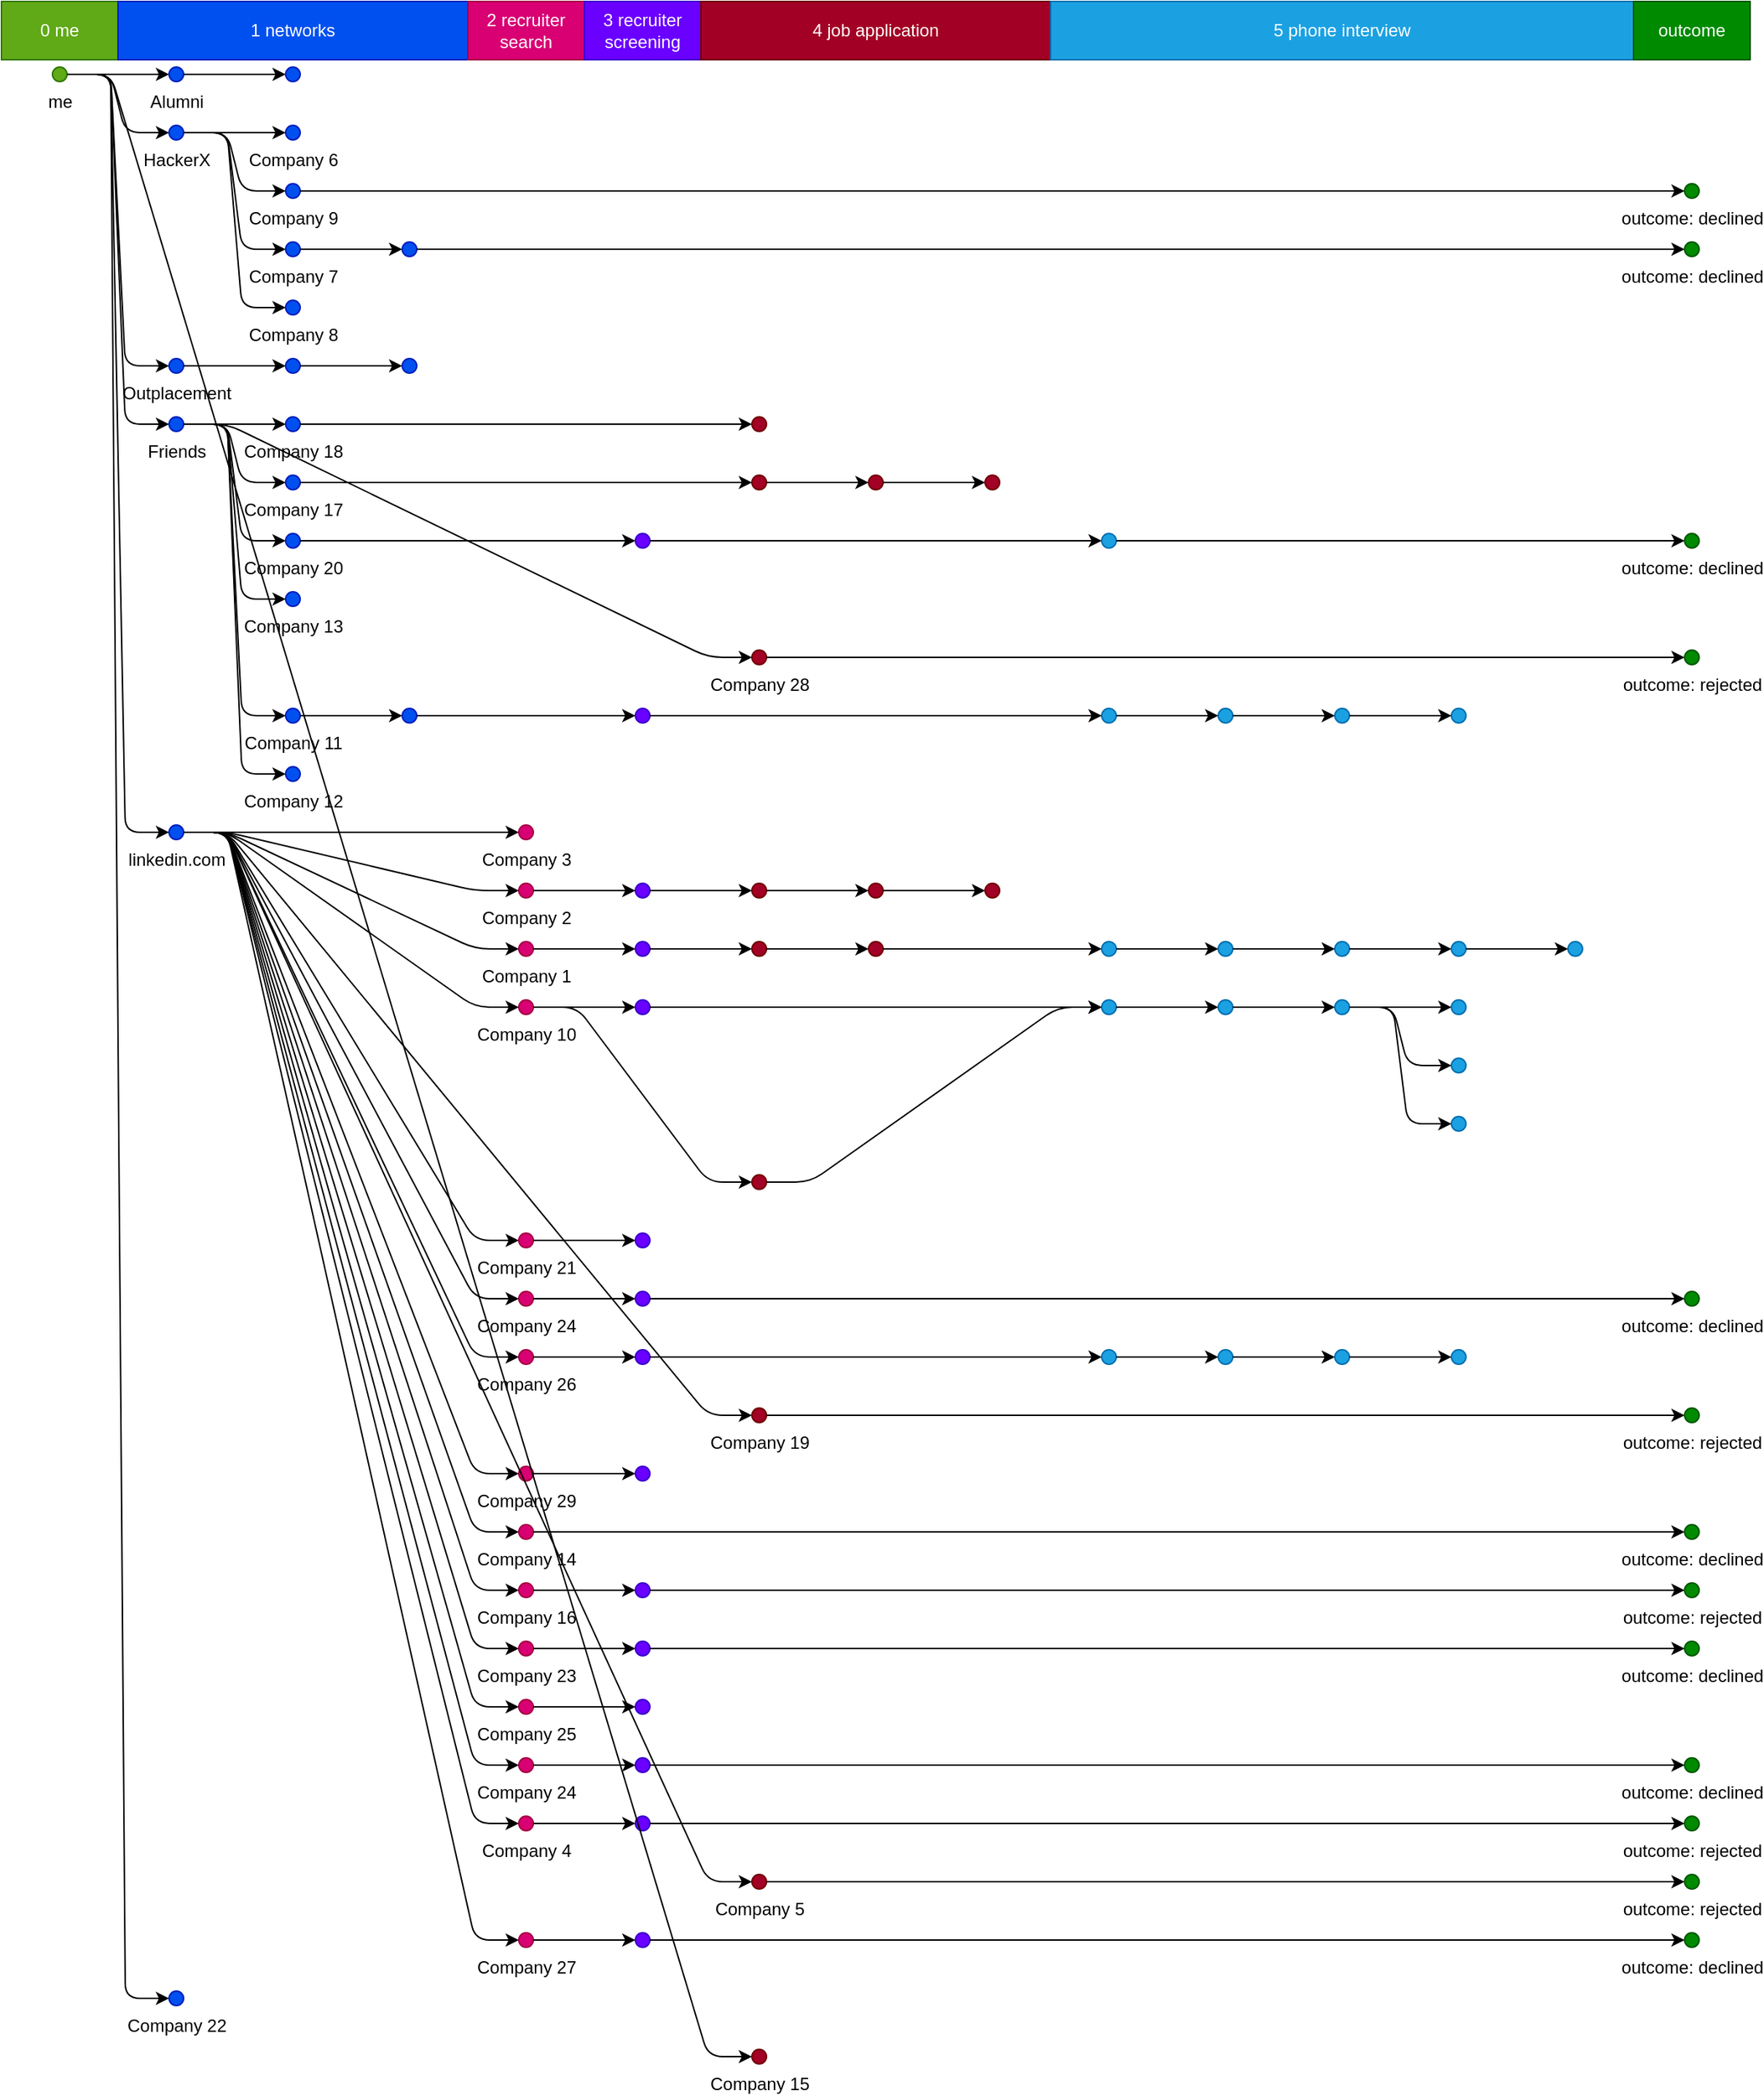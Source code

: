 <mxGraphModel dx="640" dy="480">
	<root>
		<mxCell id="root" style=""></mxCell>
		<mxCell id="layer1" style="" parent="root"></mxCell>
		<mxCell id="0 me" value="0 me" style="whiteSpace=wrap;fontColor=#ffffff;strokeColor=#2D7600;fillColor=#60A917;html=1;" parent="layer1" vertex="1">
			<mxGeometry width="80" height="40" as="geometry"></mxGeometry>
		</mxCell>
		<mxCell id="1 networks" value="1 networks" style="fillColor=#0050ef;html=1;whiteSpace=wrap;fontColor=#ffffff;strokeColor=#001DBC;" parent="layer1" vertex="1">
			<mxGeometry x="80" width="240" height="40" as="geometry"></mxGeometry>
		</mxCell>
		<mxCell id="2 recruiter search" value="2 recruiter search" style="whiteSpace=wrap;fontColor=#ffffff;strokeColor=#A50040;fillColor=#d80073;html=1;" parent="layer1" vertex="1">
			<mxGeometry x="320" width="80" height="40" as="geometry"></mxGeometry>
		</mxCell>
		<mxCell id="3 recruiter screening" value="3 recruiter screening" style="html=1;whiteSpace=wrap;fontColor=#ffffff;strokeColor=#3700CC;fillColor=#6a00ff;" parent="layer1" vertex="1">
			<mxGeometry x="400" width="80" height="40" as="geometry"></mxGeometry>
		</mxCell>
		<mxCell id="4 job application" value="4 job application" style="strokeColor=#6F0000;fillColor=#a20025;html=1;whiteSpace=wrap;fontColor=#ffffff;" parent="layer1" vertex="1">
			<mxGeometry x="480" width="240" height="40" as="geometry"></mxGeometry>
		</mxCell>
		<mxCell id="5 phone interview" value="5 phone interview" style="html=1;whiteSpace=wrap;fontColor=#ffffff;strokeColor=#006EAF;fillColor=#1ba1e2;" parent="layer1" vertex="1">
			<mxGeometry x="720" width="400" height="40" as="geometry"></mxGeometry>
		</mxCell>
		<mxCell id="outcome" value="outcome" style="strokeColor=#005700;fillColor=#008a00;html=1;whiteSpace=wrap;fontColor=#ffffff;" parent="layer1" vertex="1">
			<mxGeometry x="1120" width="80" height="40" as="geometry"></mxGeometry>
		</mxCell>
		<mxCell id="0" value="me" style="ellipse;verticalLabelPosition=bottom;align=center;fillColor=#60A917;strokeColor=#2D7600;aspect=fixed;html=1;labelPosition=center;verticalAlign=top;fontColor=#000000;" parent="layer1" vertex="1">
			<mxGeometry x="35" y="45" width="10" height="10" as="geometry"></mxGeometry>
		</mxCell>
		<mxCell id="wfalumni" value="Alumni" style="align=center;verticalAlign=top;labelPosition=center;verticalLabelPosition=bottom;fontColor=#000000;strokeColor=#001DBC;fillColor=#0050ef;ellipse;aspect=fixed;html=1;" parent="layer1" vertex="1">
			<mxGeometry x="115" y="45" width="10" height="10" as="geometry"></mxGeometry>
		</mxCell>
		<mxCell id="29" style="aspect=fixed;html=1;labelPosition=center;align=center;verticalAlign=top;fontColor=#000000;strokeColor=#001DBC;ellipse;verticalLabelPosition=bottom;fillColor=#0050ef;" parent="layer1" vertex="1">
			<mxGeometry x="195" y="45" width="10" height="10" as="geometry"></mxGeometry>
		</mxCell>
		<mxCell id="wfalumni-29" style="strokeWidth=1;edgeStyle=entityRelationEdgeStyle;orthogonalLoop=1;jettySize=auto;html=1;" parent="layer1" edge="1" source="wfalumni" target="29">
			<mxGeometry relative="1" as="geometry"></mxGeometry>
		</mxCell>
		<mxCell id="0-wfalumni" style="edgeStyle=entityRelationEdgeStyle;orthogonalLoop=1;jettySize=auto;html=1;strokeWidth=1;" parent="layer1" edge="1" source="0" target="wfalumni">
			<mxGeometry relative="1" as="geometry"></mxGeometry>
		</mxCell>
		<mxCell id="hackerx" value="HackerX" style="ellipse;align=center;verticalAlign=top;fontColor=#000000;strokeColor=#001DBC;fillColor=#0050ef;aspect=fixed;html=1;labelPosition=center;verticalLabelPosition=bottom;" parent="layer1" vertex="1">
			<mxGeometry x="115" y="85" width="10" height="10" as="geometry"></mxGeometry>
		</mxCell>
		<mxCell id="10" value="Company 6" style="aspect=fixed;labelPosition=center;verticalLabelPosition=bottom;verticalAlign=top;fontColor=#000000;ellipse;html=1;align=center;strokeColor=#001DBC;fillColor=#0050ef;" parent="layer1" vertex="1">
			<mxGeometry x="195" y="85" width="10" height="10" as="geometry"></mxGeometry>
		</mxCell>
		<mxCell id="hackerx-10" style="edgeStyle=entityRelationEdgeStyle;orthogonalLoop=1;jettySize=auto;html=1;strokeWidth=1;" parent="layer1" edge="1" source="hackerx" target="10">
			<mxGeometry relative="1" as="geometry"></mxGeometry>
		</mxCell>
		<mxCell id="13" value="Company 9" style="labelPosition=center;align=center;strokeColor=#001DBC;fontColor=#000000;fillColor=#0050ef;ellipse;aspect=fixed;html=1;verticalLabelPosition=bottom;verticalAlign=top;" parent="layer1" vertex="1">
			<mxGeometry x="195" y="125" width="10" height="10" as="geometry"></mxGeometry>
		</mxCell>
		<mxCell id="13declined" value="outcome: declined" style="verticalAlign=top;fontColor=#000000;ellipse;html=1;align=center;fillColor=#008a00;strokeColor=#005700;aspect=fixed;labelPosition=center;verticalLabelPosition=bottom;" parent="layer1" vertex="1">
			<mxGeometry x="1155" y="125" width="10" height="10" as="geometry"></mxGeometry>
		</mxCell>
		<mxCell id="13-13declined" style="edgeStyle=entityRelationEdgeStyle;orthogonalLoop=1;jettySize=auto;html=1;strokeWidth=1;" parent="layer1" edge="1" source="13" target="13declined">
			<mxGeometry relative="1" as="geometry"></mxGeometry>
		</mxCell>
		<mxCell id="hackerx-13" style="edgeStyle=entityRelationEdgeStyle;orthogonalLoop=1;jettySize=auto;html=1;strokeWidth=1;" parent="layer1" edge="1" source="hackerx" target="13">
			<mxGeometry relative="1" as="geometry"></mxGeometry>
		</mxCell>
		<mxCell id="11" value="Company 7" style="ellipse;labelPosition=center;verticalAlign=top;fontColor=#000000;aspect=fixed;html=1;verticalLabelPosition=bottom;align=center;strokeColor=#001DBC;fillColor=#0050ef;" parent="layer1" vertex="1">
			<mxGeometry x="195" y="165" width="10" height="10" as="geometry"></mxGeometry>
		</mxCell>
		<mxCell id="17" style="verticalLabelPosition=bottom;align=center;verticalAlign=top;fontColor=#000000;ellipse;aspect=fixed;strokeColor=#001DBC;fillColor=#0050ef;html=1;labelPosition=center;" parent="layer1" vertex="1">
			<mxGeometry x="275" y="165" width="10" height="10" as="geometry"></mxGeometry>
		</mxCell>
		<mxCell id="17declined" value="outcome: declined" style="aspect=fixed;verticalLabelPosition=bottom;strokeColor=#005700;fillColor=#008a00;ellipse;html=1;labelPosition=center;align=center;verticalAlign=top;fontColor=#000000;" parent="layer1" vertex="1">
			<mxGeometry x="1155" y="165" width="10" height="10" as="geometry"></mxGeometry>
		</mxCell>
		<mxCell id="17-17declined" style="edgeStyle=entityRelationEdgeStyle;orthogonalLoop=1;jettySize=auto;html=1;strokeWidth=1;" parent="layer1" edge="1" source="17" target="17declined">
			<mxGeometry relative="1" as="geometry"></mxGeometry>
		</mxCell>
		<mxCell id="11-17" style="strokeWidth=1;edgeStyle=entityRelationEdgeStyle;orthogonalLoop=1;jettySize=auto;html=1;" parent="layer1" edge="1" source="11" target="17">
			<mxGeometry relative="1" as="geometry"></mxGeometry>
		</mxCell>
		<mxCell id="hackerx-11" style="jettySize=auto;html=1;strokeWidth=1;edgeStyle=entityRelationEdgeStyle;orthogonalLoop=1;" parent="layer1" edge="1" source="hackerx" target="11">
			<mxGeometry relative="1" as="geometry"></mxGeometry>
		</mxCell>
		<mxCell id="12" value="Company 8" style="labelPosition=center;verticalLabelPosition=bottom;verticalAlign=top;fontColor=#000000;strokeColor=#001DBC;ellipse;aspect=fixed;html=1;fillColor=#0050ef;align=center;" parent="layer1" vertex="1">
			<mxGeometry x="195" y="205" width="10" height="10" as="geometry"></mxGeometry>
		</mxCell>
		<mxCell id="hackerx-12" style="edgeStyle=entityRelationEdgeStyle;orthogonalLoop=1;jettySize=auto;html=1;strokeWidth=1;" parent="layer1" edge="1" source="hackerx" target="12">
			<mxGeometry relative="1" as="geometry"></mxGeometry>
		</mxCell>
		<mxCell id="0-hackerx" style="edgeStyle=entityRelationEdgeStyle;orthogonalLoop=1;jettySize=auto;html=1;strokeWidth=1;" parent="layer1" edge="1" source="0" target="hackerx">
			<mxGeometry relative="1" as="geometry"></mxGeometry>
		</mxCell>
		<mxCell id="keystone" value="Outplacement" style="verticalAlign=top;html=1;labelPosition=center;verticalLabelPosition=bottom;align=center;fontColor=#000000;strokeColor=#001DBC;fillColor=#0050ef;ellipse;aspect=fixed;" parent="layer1" vertex="1">
			<mxGeometry x="115" y="245" width="10" height="10" as="geometry"></mxGeometry>
		</mxCell>
		<mxCell id="14" style="aspect=fixed;verticalLabelPosition=bottom;fontColor=#000000;align=center;verticalAlign=top;strokeColor=#001DBC;fillColor=#0050ef;ellipse;html=1;labelPosition=center;" parent="layer1" vertex="1">
			<mxGeometry x="195" y="245" width="10" height="10" as="geometry"></mxGeometry>
		</mxCell>
		<mxCell id="28" style="fontColor=#000000;strokeColor=#001DBC;aspect=fixed;html=1;verticalLabelPosition=bottom;align=center;verticalAlign=top;ellipse;labelPosition=center;fillColor=#0050ef;" parent="layer1" vertex="1">
			<mxGeometry x="275" y="245" width="10" height="10" as="geometry"></mxGeometry>
		</mxCell>
		<mxCell id="14-28" style="edgeStyle=entityRelationEdgeStyle;orthogonalLoop=1;jettySize=auto;html=1;strokeWidth=1;" parent="layer1" edge="1" source="14" target="28">
			<mxGeometry relative="1" as="geometry"></mxGeometry>
		</mxCell>
		<mxCell id="keystone-14" style="html=1;strokeWidth=1;edgeStyle=entityRelationEdgeStyle;orthogonalLoop=1;jettySize=auto;" parent="layer1" edge="1" source="keystone" target="14">
			<mxGeometry relative="1" as="geometry"></mxGeometry>
		</mxCell>
		<mxCell id="0-keystone" style="edgeStyle=entityRelationEdgeStyle;orthogonalLoop=1;jettySize=auto;html=1;strokeWidth=1;" parent="layer1" edge="1" source="0" target="keystone">
			<mxGeometry relative="1" as="geometry"></mxGeometry>
		</mxCell>
		<mxCell id="friends" value="Friends" style="aspect=fixed;html=1;align=center;verticalAlign=top;fontColor=#000000;strokeColor=#001DBC;ellipse;verticalLabelPosition=bottom;fillColor=#0050ef;labelPosition=center;" parent="layer1" vertex="1">
			<mxGeometry x="115" y="285" width="10" height="10" as="geometry"></mxGeometry>
		</mxCell>
		<mxCell id="35" value="Company 18" style="strokeColor=#001DBC;fillColor=#0050ef;ellipse;aspect=fixed;html=1;verticalLabelPosition=bottom;verticalAlign=top;labelPosition=center;align=center;fontColor=#000000;" parent="layer1" vertex="1">
			<mxGeometry x="195" y="285" width="10" height="10" as="geometry"></mxGeometry>
		</mxCell>
		<mxCell id="36" style="html=1;align=center;verticalAlign=top;verticalLabelPosition=bottom;fontColor=#000000;strokeColor=#6F0000;fillColor=#a20025;ellipse;aspect=fixed;labelPosition=center;" parent="layer1" vertex="1">
			<mxGeometry x="515" y="285" width="10" height="10" as="geometry"></mxGeometry>
		</mxCell>
		<mxCell id="35-36" style="html=1;strokeWidth=1;edgeStyle=entityRelationEdgeStyle;orthogonalLoop=1;jettySize=auto;" parent="layer1" edge="1" source="35" target="36">
			<mxGeometry relative="1" as="geometry"></mxGeometry>
		</mxCell>
		<mxCell id="friends-35" style="edgeStyle=entityRelationEdgeStyle;orthogonalLoop=1;jettySize=auto;html=1;strokeWidth=1;" parent="layer1" edge="1" source="friends" target="35">
			<mxGeometry relative="1" as="geometry"></mxGeometry>
		</mxCell>
		<mxCell id="33" value="Company 17" style="html=1;verticalLabelPosition=bottom;align=center;strokeColor=#001DBC;fillColor=#0050ef;ellipse;aspect=fixed;labelPosition=center;verticalAlign=top;fontColor=#000000;" parent="layer1" vertex="1">
			<mxGeometry x="195" y="325" width="10" height="10" as="geometry"></mxGeometry>
		</mxCell>
		<mxCell id="34" style="align=center;verticalAlign=top;fillColor=#a20025;strokeColor=#6F0000;ellipse;aspect=fixed;html=1;labelPosition=center;verticalLabelPosition=bottom;fontColor=#000000;" parent="layer1" vertex="1">
			<mxGeometry x="515" y="325" width="10" height="10" as="geometry"></mxGeometry>
		</mxCell>
		<mxCell id="54" style="html=1;verticalAlign=top;strokeColor=#6F0000;align=center;fontColor=#000000;fillColor=#a20025;ellipse;aspect=fixed;labelPosition=center;verticalLabelPosition=bottom;" parent="layer1" vertex="1">
			<mxGeometry x="595" y="325" width="10" height="10" as="geometry"></mxGeometry>
		</mxCell>
		<mxCell id="61" style="fillColor=#a20025;strokeColor=#6F0000;aspect=fixed;html=1;labelPosition=center;verticalLabelPosition=bottom;fontColor=#000000;ellipse;align=center;verticalAlign=top;" parent="layer1" vertex="1">
			<mxGeometry x="675" y="325" width="10" height="10" as="geometry"></mxGeometry>
		</mxCell>
		<mxCell id="54-61" style="strokeWidth=1;edgeStyle=entityRelationEdgeStyle;orthogonalLoop=1;jettySize=auto;html=1;" parent="layer1" edge="1" source="54" target="61">
			<mxGeometry relative="1" as="geometry"></mxGeometry>
		</mxCell>
		<mxCell id="34-54" style="edgeStyle=entityRelationEdgeStyle;orthogonalLoop=1;jettySize=auto;html=1;strokeWidth=1;" parent="layer1" edge="1" source="34" target="54">
			<mxGeometry relative="1" as="geometry"></mxGeometry>
		</mxCell>
		<mxCell id="33-34" style="edgeStyle=entityRelationEdgeStyle;orthogonalLoop=1;jettySize=auto;html=1;strokeWidth=1;" parent="layer1" edge="1" source="33" target="34">
			<mxGeometry relative="1" as="geometry"></mxGeometry>
		</mxCell>
		<mxCell id="friends-33" style="edgeStyle=entityRelationEdgeStyle;orthogonalLoop=1;jettySize=auto;html=1;strokeWidth=1;" parent="layer1" edge="1" source="friends" target="33">
			<mxGeometry relative="1" as="geometry"></mxGeometry>
		</mxCell>
		<mxCell id="38" value="Company 20" style="ellipse;aspect=fixed;html=1;strokeColor=#001DBC;labelPosition=center;verticalLabelPosition=bottom;align=center;verticalAlign=top;fontColor=#000000;fillColor=#0050ef;" parent="layer1" vertex="1">
			<mxGeometry x="195" y="365" width="10" height="10" as="geometry"></mxGeometry>
		</mxCell>
		<mxCell id="39" style="strokeColor=#3700CC;fillColor=#6a00ff;aspect=fixed;labelPosition=center;verticalLabelPosition=bottom;align=center;ellipse;html=1;verticalAlign=top;fontColor=#000000;" parent="layer1" vertex="1">
			<mxGeometry x="435" y="365" width="10" height="10" as="geometry"></mxGeometry>
		</mxCell>
		<mxCell id="40" style="html=1;verticalLabelPosition=bottom;fontColor=#000000;strokeColor=#006EAF;fillColor=#1ba1e2;ellipse;aspect=fixed;labelPosition=center;align=center;verticalAlign=top;" parent="layer1" vertex="1">
			<mxGeometry x="755" y="365" width="10" height="10" as="geometry"></mxGeometry>
		</mxCell>
		<mxCell id="40declined" value="outcome: declined" style="verticalAlign=top;fontColor=#000000;ellipse;aspect=fixed;html=1;labelPosition=center;verticalLabelPosition=bottom;align=center;strokeColor=#005700;fillColor=#008a00;" parent="layer1" vertex="1">
			<mxGeometry x="1155" y="365" width="10" height="10" as="geometry"></mxGeometry>
		</mxCell>
		<mxCell id="40-40declined" style="edgeStyle=entityRelationEdgeStyle;orthogonalLoop=1;jettySize=auto;html=1;strokeWidth=1;" parent="layer1" edge="1" source="40" target="40declined">
			<mxGeometry relative="1" as="geometry"></mxGeometry>
		</mxCell>
		<mxCell id="39-40" style="edgeStyle=entityRelationEdgeStyle;orthogonalLoop=1;jettySize=auto;html=1;strokeWidth=1;" parent="layer1" edge="1" source="39" target="40">
			<mxGeometry relative="1" as="geometry"></mxGeometry>
		</mxCell>
		<mxCell id="38-39" style="edgeStyle=entityRelationEdgeStyle;orthogonalLoop=1;jettySize=auto;html=1;strokeWidth=1;" parent="layer1" edge="1" source="38" target="39">
			<mxGeometry relative="1" as="geometry"></mxGeometry>
		</mxCell>
		<mxCell id="friends-38" style="edgeStyle=entityRelationEdgeStyle;orthogonalLoop=1;jettySize=auto;html=1;strokeWidth=1;" parent="layer1" edge="1" source="friends" target="38">
			<mxGeometry relative="1" as="geometry"></mxGeometry>
		</mxCell>
		<mxCell id="22" value="Company 13" style="html=1;verticalAlign=top;ellipse;aspect=fixed;align=center;fontColor=#000000;strokeColor=#001DBC;fillColor=#0050ef;labelPosition=center;verticalLabelPosition=bottom;" parent="layer1" vertex="1">
			<mxGeometry x="195" y="405" width="10" height="10" as="geometry"></mxGeometry>
		</mxCell>
		<mxCell id="friends-22" style="jettySize=auto;html=1;strokeWidth=1;edgeStyle=entityRelationEdgeStyle;orthogonalLoop=1;" parent="layer1" edge="1" source="friends" target="22">
			<mxGeometry relative="1" as="geometry"></mxGeometry>
		</mxCell>
		<mxCell id="78" value="Company 28" style="strokeColor=#6F0000;fillColor=#a20025;ellipse;labelPosition=center;align=center;verticalAlign=top;aspect=fixed;html=1;verticalLabelPosition=bottom;fontColor=#000000;" parent="layer1" vertex="1">
			<mxGeometry x="515" y="445" width="10" height="10" as="geometry"></mxGeometry>
		</mxCell>
		<mxCell id="78rejected" value="outcome: rejected" style="labelPosition=center;verticalLabelPosition=bottom;verticalAlign=top;fontColor=#000000;strokeColor=#005700;ellipse;aspect=fixed;fillColor=#008a00;html=1;align=center;" parent="layer1" vertex="1">
			<mxGeometry x="1155" y="445" width="10" height="10" as="geometry"></mxGeometry>
		</mxCell>
		<mxCell id="78-78rejected" style="edgeStyle=entityRelationEdgeStyle;orthogonalLoop=1;jettySize=auto;html=1;strokeWidth=1;" parent="layer1" edge="1" source="78" target="78rejected">
			<mxGeometry relative="1" as="geometry"></mxGeometry>
		</mxCell>
		<mxCell id="friends-78" style="html=1;strokeWidth=1;edgeStyle=entityRelationEdgeStyle;orthogonalLoop=1;jettySize=auto;" parent="layer1" edge="1" source="friends" target="78">
			<mxGeometry relative="1" as="geometry"></mxGeometry>
		</mxCell>
		<mxCell id="18" value="Company 11" style="ellipse;aspect=fixed;html=1;labelPosition=center;align=center;verticalAlign=top;verticalLabelPosition=bottom;fontColor=#000000;strokeColor=#001DBC;fillColor=#0050ef;" parent="layer1" vertex="1">
			<mxGeometry x="195" y="485" width="10" height="10" as="geometry"></mxGeometry>
		</mxCell>
		<mxCell id="19" style="html=1;verticalLabelPosition=bottom;verticalAlign=top;ellipse;aspect=fixed;labelPosition=center;align=center;fontColor=#000000;strokeColor=#001DBC;fillColor=#0050ef;" parent="layer1" vertex="1">
			<mxGeometry x="275" y="485" width="10" height="10" as="geometry"></mxGeometry>
		</mxCell>
		<mxCell id="25" style="aspect=fixed;verticalAlign=top;fontColor=#000000;fillColor=#6a00ff;align=center;strokeColor=#3700CC;ellipse;html=1;labelPosition=center;verticalLabelPosition=bottom;" parent="layer1" vertex="1">
			<mxGeometry x="435" y="485" width="10" height="10" as="geometry"></mxGeometry>
		</mxCell>
		<mxCell id="26" style="verticalAlign=top;fontColor=#000000;html=1;labelPosition=center;verticalLabelPosition=bottom;align=center;strokeColor=#006EAF;fillColor=#1ba1e2;ellipse;aspect=fixed;" parent="layer1" vertex="1">
			<mxGeometry x="755" y="485" width="10" height="10" as="geometry"></mxGeometry>
		</mxCell>
		<mxCell id="51" style="aspect=fixed;html=1;labelPosition=center;align=center;verticalAlign=top;fontColor=#000000;strokeColor=#006EAF;ellipse;verticalLabelPosition=bottom;fillColor=#1ba1e2;" parent="layer1" vertex="1">
			<mxGeometry x="835" y="485" width="10" height="10" as="geometry"></mxGeometry>
		</mxCell>
		<mxCell id="52" style="ellipse;verticalLabelPosition=bottom;align=center;verticalAlign=top;fontColor=#000000;fillColor=#1ba1e2;strokeColor=#006EAF;aspect=fixed;html=1;labelPosition=center;" parent="layer1" vertex="1">
			<mxGeometry x="915" y="485" width="10" height="10" as="geometry"></mxGeometry>
		</mxCell>
		<mxCell id="76" style="aspect=fixed;verticalLabelPosition=bottom;align=center;verticalAlign=top;fontColor=#000000;fillColor=#1ba1e2;ellipse;html=1;labelPosition=center;strokeColor=#006EAF;" parent="layer1" vertex="1">
			<mxGeometry x="995" y="485" width="10" height="10" as="geometry"></mxGeometry>
		</mxCell>
		<mxCell id="52-76" style="html=1;strokeWidth=1;edgeStyle=entityRelationEdgeStyle;orthogonalLoop=1;jettySize=auto;" parent="layer1" edge="1" source="52" target="76">
			<mxGeometry relative="1" as="geometry"></mxGeometry>
		</mxCell>
		<mxCell id="51-52" style="edgeStyle=entityRelationEdgeStyle;orthogonalLoop=1;jettySize=auto;html=1;strokeWidth=1;" parent="layer1" edge="1" source="51" target="52">
			<mxGeometry relative="1" as="geometry"></mxGeometry>
		</mxCell>
		<mxCell id="26-51" style="strokeWidth=1;edgeStyle=entityRelationEdgeStyle;orthogonalLoop=1;jettySize=auto;html=1;" parent="layer1" edge="1" source="26" target="51">
			<mxGeometry relative="1" as="geometry"></mxGeometry>
		</mxCell>
		<mxCell id="25-26" style="edgeStyle=entityRelationEdgeStyle;orthogonalLoop=1;jettySize=auto;html=1;strokeWidth=1;" parent="layer1" edge="1" source="25" target="26">
			<mxGeometry relative="1" as="geometry"></mxGeometry>
		</mxCell>
		<mxCell id="19-25" style="jettySize=auto;html=1;strokeWidth=1;edgeStyle=entityRelationEdgeStyle;orthogonalLoop=1;" parent="layer1" edge="1" source="19" target="25">
			<mxGeometry relative="1" as="geometry"></mxGeometry>
		</mxCell>
		<mxCell id="18-19" style="edgeStyle=entityRelationEdgeStyle;orthogonalLoop=1;jettySize=auto;html=1;strokeWidth=1;" parent="layer1" edge="1" source="18" target="19">
			<mxGeometry relative="1" as="geometry"></mxGeometry>
		</mxCell>
		<mxCell id="friends-18" style="edgeStyle=entityRelationEdgeStyle;orthogonalLoop=1;jettySize=auto;html=1;strokeWidth=1;" parent="layer1" edge="1" source="friends" target="18">
			<mxGeometry relative="1" as="geometry"></mxGeometry>
		</mxCell>
		<mxCell id="21" value="Company 12" style="ellipse;aspect=fixed;verticalLabelPosition=bottom;fontColor=#000000;fillColor=#0050ef;html=1;labelPosition=center;align=center;verticalAlign=top;strokeColor=#001DBC;" parent="layer1" vertex="1">
			<mxGeometry x="195" y="525" width="10" height="10" as="geometry"></mxGeometry>
		</mxCell>
		<mxCell id="friends-21" style="edgeStyle=entityRelationEdgeStyle;orthogonalLoop=1;jettySize=auto;html=1;strokeWidth=1;" parent="layer1" edge="1" source="friends" target="21">
			<mxGeometry relative="1" as="geometry"></mxGeometry>
		</mxCell>
		<mxCell id="0-friends" style="edgeStyle=entityRelationEdgeStyle;orthogonalLoop=1;jettySize=auto;html=1;strokeWidth=1;" parent="layer1" edge="1" source="0" target="friends">
			<mxGeometry relative="1" as="geometry"></mxGeometry>
		</mxCell>
		<mxCell id="linkedin" value="linkedin.com" style="ellipse;html=1;labelPosition=center;strokeColor=#001DBC;aspect=fixed;verticalLabelPosition=bottom;align=center;verticalAlign=top;fontColor=#000000;fillColor=#0050ef;" parent="layer1" vertex="1">
			<mxGeometry x="115" y="565" width="10" height="10" as="geometry"></mxGeometry>
		</mxCell>
		<mxCell id="3" value="Company 3" style="fillColor=#d80073;ellipse;html=1;labelPosition=center;verticalLabelPosition=bottom;verticalAlign=top;fontColor=#000000;strokeColor=#A50040;aspect=fixed;align=center;" parent="layer1" vertex="1">
			<mxGeometry x="355" y="565" width="10" height="10" as="geometry"></mxGeometry>
		</mxCell>
		<mxCell id="linkedin-3" style="edgeStyle=entityRelationEdgeStyle;orthogonalLoop=1;jettySize=auto;html=1;strokeWidth=1;" parent="layer1" edge="1" source="linkedin" target="3">
			<mxGeometry relative="1" as="geometry"></mxGeometry>
		</mxCell>
		<mxCell id="2" value="Company 2" style="fillColor=#d80073;strokeColor=#A50040;ellipse;aspect=fixed;html=1;align=center;verticalAlign=top;labelPosition=center;verticalLabelPosition=bottom;fontColor=#000000;" parent="layer1" vertex="1">
			<mxGeometry x="355" y="605" width="10" height="10" as="geometry"></mxGeometry>
		</mxCell>
		<mxCell id="9" style="html=1;verticalLabelPosition=bottom;verticalAlign=top;fontColor=#000000;strokeColor=#3700CC;fillColor=#6a00ff;ellipse;aspect=fixed;labelPosition=center;align=center;" parent="layer1" vertex="1">
			<mxGeometry x="435" y="605" width="10" height="10" as="geometry"></mxGeometry>
		</mxCell>
		<mxCell id="23" style="verticalAlign=top;fillColor=#a20025;ellipse;html=1;labelPosition=center;verticalLabelPosition=bottom;align=center;fontColor=#000000;strokeColor=#6F0000;aspect=fixed;" parent="layer1" vertex="1">
			<mxGeometry x="515" y="605" width="10" height="10" as="geometry"></mxGeometry>
		</mxCell>
		<mxCell id="57" style="labelPosition=center;verticalLabelPosition=bottom;align=center;aspect=fixed;html=1;verticalAlign=top;fontColor=#000000;strokeColor=#6F0000;fillColor=#a20025;ellipse;" parent="layer1" vertex="1">
			<mxGeometry x="595" y="605" width="10" height="10" as="geometry"></mxGeometry>
		</mxCell>
		<mxCell id="77" style="aspect=fixed;labelPosition=center;verticalLabelPosition=bottom;verticalAlign=top;fontColor=#000000;fillColor=#a20025;ellipse;html=1;align=center;strokeColor=#6F0000;" parent="layer1" vertex="1">
			<mxGeometry x="675" y="605" width="10" height="10" as="geometry"></mxGeometry>
		</mxCell>
		<mxCell id="57-77" style="edgeStyle=entityRelationEdgeStyle;orthogonalLoop=1;jettySize=auto;html=1;strokeWidth=1;" parent="layer1" edge="1" source="57" target="77">
			<mxGeometry relative="1" as="geometry"></mxGeometry>
		</mxCell>
		<mxCell id="23-57" style="strokeWidth=1;edgeStyle=entityRelationEdgeStyle;orthogonalLoop=1;jettySize=auto;html=1;" parent="layer1" edge="1" source="23" target="57">
			<mxGeometry relative="1" as="geometry"></mxGeometry>
		</mxCell>
		<mxCell id="9-23" style="html=1;strokeWidth=1;edgeStyle=entityRelationEdgeStyle;orthogonalLoop=1;jettySize=auto;" parent="layer1" edge="1" source="9" target="23">
			<mxGeometry relative="1" as="geometry"></mxGeometry>
		</mxCell>
		<mxCell id="2-9" style="edgeStyle=entityRelationEdgeStyle;orthogonalLoop=1;jettySize=auto;html=1;strokeWidth=1;" parent="layer1" edge="1" source="2" target="9">
			<mxGeometry relative="1" as="geometry"></mxGeometry>
		</mxCell>
		<mxCell id="linkedin-2" style="html=1;strokeWidth=1;edgeStyle=entityRelationEdgeStyle;orthogonalLoop=1;jettySize=auto;" parent="layer1" edge="1" source="linkedin" target="2">
			<mxGeometry relative="1" as="geometry"></mxGeometry>
		</mxCell>
		<mxCell id="1" value="Company 1" style="aspect=fixed;labelPosition=center;verticalLabelPosition=bottom;fontColor=#000000;fillColor=#d80073;ellipse;html=1;align=center;verticalAlign=top;strokeColor=#A50040;" parent="layer1" vertex="1">
			<mxGeometry x="355" y="645" width="10" height="10" as="geometry"></mxGeometry>
		</mxCell>
		<mxCell id="6" style="ellipse;html=1;align=center;fontColor=#000000;aspect=fixed;labelPosition=center;verticalLabelPosition=bottom;verticalAlign=top;strokeColor=#3700CC;fillColor=#6a00ff;" parent="layer1" vertex="1">
			<mxGeometry x="435" y="645" width="10" height="10" as="geometry"></mxGeometry>
		</mxCell>
		<mxCell id="7" style="aspect=fixed;labelPosition=center;align=center;ellipse;verticalLabelPosition=bottom;verticalAlign=top;fontColor=#000000;strokeColor=#6F0000;fillColor=#a20025;html=1;" parent="layer1" vertex="1">
			<mxGeometry x="515" y="645" width="10" height="10" as="geometry"></mxGeometry>
		</mxCell>
		<mxCell id="27" style="ellipse;aspect=fixed;html=1;verticalLabelPosition=bottom;verticalAlign=top;fillColor=#a20025;labelPosition=center;align=center;fontColor=#000000;strokeColor=#6F0000;" parent="layer1" vertex="1">
			<mxGeometry x="595" y="645" width="10" height="10" as="geometry"></mxGeometry>
		</mxCell>
		<mxCell id="53" style="fontColor=#000000;strokeColor=#006EAF;fillColor=#1ba1e2;labelPosition=center;aspect=fixed;html=1;verticalLabelPosition=bottom;align=center;verticalAlign=top;ellipse;" parent="layer1" vertex="1">
			<mxGeometry x="755" y="645" width="10" height="10" as="geometry"></mxGeometry>
		</mxCell>
		<mxCell id="72" style="align=center;verticalAlign=top;ellipse;html=1;labelPosition=center;verticalLabelPosition=bottom;aspect=fixed;fontColor=#000000;strokeColor=#006EAF;fillColor=#1ba1e2;" parent="layer1" vertex="1">
			<mxGeometry x="835" y="645" width="10" height="10" as="geometry"></mxGeometry>
		</mxCell>
		<mxCell id="73" style="aspect=fixed;html=1;align=center;verticalAlign=top;fillColor=#1ba1e2;ellipse;verticalLabelPosition=bottom;fontColor=#000000;strokeColor=#006EAF;labelPosition=center;" parent="layer1" vertex="1">
			<mxGeometry x="915" y="645" width="10" height="10" as="geometry"></mxGeometry>
		</mxCell>
		<mxCell id="74" style="align=center;fontColor=#000000;strokeColor=#006EAF;aspect=fixed;html=1;labelPosition=center;fillColor=#1ba1e2;ellipse;verticalLabelPosition=bottom;verticalAlign=top;" parent="layer1" vertex="1">
			<mxGeometry x="995" y="645" width="10" height="10" as="geometry"></mxGeometry>
		</mxCell>
		<mxCell id="75" style="ellipse;html=1;verticalLabelPosition=bottom;verticalAlign=top;fontColor=#000000;fillColor=#1ba1e2;aspect=fixed;labelPosition=center;align=center;strokeColor=#006EAF;" parent="layer1" vertex="1">
			<mxGeometry x="1075" y="645" width="10" height="10" as="geometry"></mxGeometry>
		</mxCell>
		<mxCell id="74-75" style="html=1;strokeWidth=1;edgeStyle=entityRelationEdgeStyle;orthogonalLoop=1;jettySize=auto;" parent="layer1" edge="1" source="74" target="75">
			<mxGeometry relative="1" as="geometry"></mxGeometry>
		</mxCell>
		<mxCell id="73-74" style="edgeStyle=entityRelationEdgeStyle;orthogonalLoop=1;jettySize=auto;html=1;strokeWidth=1;" parent="layer1" edge="1" source="73" target="74">
			<mxGeometry relative="1" as="geometry"></mxGeometry>
		</mxCell>
		<mxCell id="72-73" style="strokeWidth=1;edgeStyle=entityRelationEdgeStyle;orthogonalLoop=1;jettySize=auto;html=1;" parent="layer1" edge="1" source="72" target="73">
			<mxGeometry relative="1" as="geometry"></mxGeometry>
		</mxCell>
		<mxCell id="53-72" style="strokeWidth=1;edgeStyle=entityRelationEdgeStyle;orthogonalLoop=1;jettySize=auto;html=1;" parent="layer1" edge="1" source="53" target="72">
			<mxGeometry relative="1" as="geometry"></mxGeometry>
		</mxCell>
		<mxCell id="27-53" style="edgeStyle=entityRelationEdgeStyle;orthogonalLoop=1;jettySize=auto;html=1;strokeWidth=1;" parent="layer1" edge="1" source="27" target="53">
			<mxGeometry relative="1" as="geometry"></mxGeometry>
		</mxCell>
		<mxCell id="7-27" style="html=1;strokeWidth=1;edgeStyle=entityRelationEdgeStyle;orthogonalLoop=1;jettySize=auto;" parent="layer1" edge="1" source="7" target="27">
			<mxGeometry relative="1" as="geometry"></mxGeometry>
		</mxCell>
		<mxCell id="6-7" style="edgeStyle=entityRelationEdgeStyle;orthogonalLoop=1;jettySize=auto;html=1;strokeWidth=1;" parent="layer1" edge="1" source="6" target="7">
			<mxGeometry relative="1" as="geometry"></mxGeometry>
		</mxCell>
		<mxCell id="1-6" style="edgeStyle=entityRelationEdgeStyle;orthogonalLoop=1;jettySize=auto;html=1;strokeWidth=1;" parent="layer1" edge="1" source="1" target="6">
			<mxGeometry relative="1" as="geometry"></mxGeometry>
		</mxCell>
		<mxCell id="linkedin-1" style="orthogonalLoop=1;jettySize=auto;html=1;strokeWidth=1;edgeStyle=entityRelationEdgeStyle;" parent="layer1" edge="1" source="linkedin" target="1">
			<mxGeometry relative="1" as="geometry"></mxGeometry>
		</mxCell>
		<mxCell id="15" value="Company 10" style="fillColor=#d80073;ellipse;aspect=fixed;labelPosition=center;align=center;fontColor=#000000;html=1;verticalLabelPosition=bottom;verticalAlign=top;strokeColor=#A50040;" parent="layer1" vertex="1">
			<mxGeometry x="355" y="685" width="10" height="10" as="geometry"></mxGeometry>
		</mxCell>
		<mxCell id="44" style="align=center;fontColor=#000000;strokeColor=#3700CC;ellipse;aspect=fixed;labelPosition=center;verticalLabelPosition=bottom;html=1;verticalAlign=top;fillColor=#6a00ff;" parent="layer1" vertex="1">
			<mxGeometry x="435" y="685" width="10" height="10" as="geometry"></mxGeometry>
		</mxCell>
		<mxCell id="55" style="align=center;verticalAlign=top;fontColor=#000000;ellipse;verticalLabelPosition=bottom;labelPosition=center;strokeColor=#006EAF;fillColor=#1ba1e2;aspect=fixed;html=1;" parent="layer1" vertex="1">
			<mxGeometry x="755" y="685" width="10" height="10" as="geometry"></mxGeometry>
		</mxCell>
		<mxCell id="56" style="align=center;strokeColor=#006EAF;fillColor=#1ba1e2;ellipse;aspect=fixed;html=1;labelPosition=center;verticalLabelPosition=bottom;verticalAlign=top;fontColor=#000000;" parent="layer1" vertex="1">
			<mxGeometry x="835" y="685" width="10" height="10" as="geometry"></mxGeometry>
		</mxCell>
		<mxCell id="58" style="verticalLabelPosition=bottom;align=center;verticalAlign=top;strokeColor=#006EAF;html=1;labelPosition=center;fontColor=#000000;fillColor=#1ba1e2;ellipse;aspect=fixed;" parent="layer1" vertex="1">
			<mxGeometry x="915" y="685" width="10" height="10" as="geometry"></mxGeometry>
		</mxCell>
		<mxCell id="69" style="ellipse;html=1;verticalAlign=top;strokeColor=#006EAF;fillColor=#1ba1e2;aspect=fixed;labelPosition=center;verticalLabelPosition=bottom;align=center;fontColor=#000000;" parent="layer1" vertex="1">
			<mxGeometry x="995" y="685" width="10" height="10" as="geometry"></mxGeometry>
		</mxCell>
		<mxCell id="58-69" style="edgeStyle=entityRelationEdgeStyle;orthogonalLoop=1;jettySize=auto;html=1;strokeWidth=1;" parent="layer1" edge="1" source="58" target="69">
			<mxGeometry relative="1" as="geometry"></mxGeometry>
		</mxCell>
		<mxCell id="71" style="aspect=fixed;strokeColor=#006EAF;fillColor=#1ba1e2;fontColor=#000000;ellipse;html=1;labelPosition=center;verticalLabelPosition=bottom;align=center;verticalAlign=top;" parent="layer1" vertex="1">
			<mxGeometry x="995" y="725" width="10" height="10" as="geometry"></mxGeometry>
		</mxCell>
		<mxCell id="58-71" style="edgeStyle=entityRelationEdgeStyle;orthogonalLoop=1;jettySize=auto;html=1;strokeWidth=1;" parent="layer1" edge="1" source="58" target="71">
			<mxGeometry relative="1" as="geometry"></mxGeometry>
		</mxCell>
		<mxCell id="70" style="labelPosition=center;align=center;strokeColor=#006EAF;ellipse;aspect=fixed;html=1;verticalLabelPosition=bottom;verticalAlign=top;fontColor=#000000;fillColor=#1ba1e2;" parent="layer1" vertex="1">
			<mxGeometry x="995" y="765" width="10" height="10" as="geometry"></mxGeometry>
		</mxCell>
		<mxCell id="58-70" style="edgeStyle=entityRelationEdgeStyle;orthogonalLoop=1;jettySize=auto;html=1;strokeWidth=1;" parent="layer1" edge="1" source="58" target="70">
			<mxGeometry relative="1" as="geometry"></mxGeometry>
		</mxCell>
		<mxCell id="56-58" style="edgeStyle=entityRelationEdgeStyle;orthogonalLoop=1;jettySize=auto;html=1;strokeWidth=1;" parent="layer1" edge="1" source="56" target="58">
			<mxGeometry relative="1" as="geometry"></mxGeometry>
		</mxCell>
		<mxCell id="55-56" style="jettySize=auto;html=1;strokeWidth=1;edgeStyle=entityRelationEdgeStyle;orthogonalLoop=1;" parent="layer1" edge="1" source="55" target="56">
			<mxGeometry relative="1" as="geometry"></mxGeometry>
		</mxCell>
		<mxCell id="44-55" style="edgeStyle=entityRelationEdgeStyle;orthogonalLoop=1;jettySize=auto;html=1;strokeWidth=1;" parent="layer1" edge="1" source="44" target="55">
			<mxGeometry relative="1" as="geometry"></mxGeometry>
		</mxCell>
		<mxCell id="15-44" style="orthogonalLoop=1;jettySize=auto;html=1;strokeWidth=1;edgeStyle=entityRelationEdgeStyle;" parent="layer1" edge="1" source="15" target="44">
			<mxGeometry relative="1" as="geometry"></mxGeometry>
		</mxCell>
		<mxCell id="16" style="html=1;align=center;strokeColor=#6F0000;verticalAlign=top;fontColor=#000000;fillColor=#a20025;ellipse;aspect=fixed;labelPosition=center;verticalLabelPosition=bottom;" parent="layer1" vertex="1">
			<mxGeometry x="515" y="805" width="10" height="10" as="geometry"></mxGeometry>
		</mxCell>
		<mxCell id="16-55" style="jettySize=auto;html=1;strokeWidth=1;edgeStyle=entityRelationEdgeStyle;orthogonalLoop=1;" parent="layer1" edge="1" source="16" target="55">
			<mxGeometry relative="1" as="geometry"></mxGeometry>
		</mxCell>
		<mxCell id="15-16" style="edgeStyle=entityRelationEdgeStyle;orthogonalLoop=1;jettySize=auto;html=1;strokeWidth=1;" parent="layer1" edge="1" source="15" target="16">
			<mxGeometry relative="1" as="geometry"></mxGeometry>
		</mxCell>
		<mxCell id="linkedin-15" style="orthogonalLoop=1;jettySize=auto;html=1;strokeWidth=1;edgeStyle=entityRelationEdgeStyle;" parent="layer1" edge="1" source="linkedin" target="15">
			<mxGeometry relative="1" as="geometry"></mxGeometry>
		</mxCell>
		<mxCell id="41" value="Company 21" style="fillColor=#d80073;align=center;verticalAlign=top;fontColor=#000000;ellipse;aspect=fixed;html=1;labelPosition=center;verticalLabelPosition=bottom;strokeColor=#A50040;" parent="layer1" vertex="1">
			<mxGeometry x="355" y="845" width="10" height="10" as="geometry"></mxGeometry>
		</mxCell>
		<mxCell id="43" style="fillColor=#6a00ff;html=1;verticalLabelPosition=bottom;align=center;fontColor=#000000;strokeColor=#3700CC;ellipse;aspect=fixed;labelPosition=center;verticalAlign=top;" parent="layer1" vertex="1">
			<mxGeometry x="435" y="845" width="10" height="10" as="geometry"></mxGeometry>
		</mxCell>
		<mxCell id="41-43" style="orthogonalLoop=1;jettySize=auto;html=1;strokeWidth=1;edgeStyle=entityRelationEdgeStyle;" parent="layer1" edge="1" source="41" target="43">
			<mxGeometry relative="1" as="geometry"></mxGeometry>
		</mxCell>
		<mxCell id="linkedin-41" style="html=1;strokeWidth=1;edgeStyle=entityRelationEdgeStyle;orthogonalLoop=1;jettySize=auto;" parent="layer1" edge="1" source="linkedin" target="41">
			<mxGeometry relative="1" as="geometry"></mxGeometry>
		</mxCell>
		<mxCell id="47" value="Company 24" style="strokeColor=#A50040;fillColor=#d80073;aspect=fixed;verticalLabelPosition=bottom;align=center;fontColor=#000000;ellipse;html=1;labelPosition=center;verticalAlign=top;" parent="layer1" vertex="1">
			<mxGeometry x="355" y="885" width="10" height="10" as="geometry"></mxGeometry>
		</mxCell>
		<mxCell id="48" style="html=1;labelPosition=center;align=center;verticalAlign=top;fontColor=#000000;fillColor=#6a00ff;ellipse;aspect=fixed;verticalLabelPosition=bottom;strokeColor=#3700CC;" parent="layer1" vertex="1">
			<mxGeometry x="435" y="885" width="10" height="10" as="geometry"></mxGeometry>
		</mxCell>
		<mxCell id="48declined" value="outcome: declined" style="aspect=fixed;labelPosition=center;verticalAlign=top;strokeColor=#005700;fillColor=#008a00;ellipse;html=1;verticalLabelPosition=bottom;align=center;fontColor=#000000;" parent="layer1" vertex="1">
			<mxGeometry x="1155" y="885" width="10" height="10" as="geometry"></mxGeometry>
		</mxCell>
		<mxCell id="48-48declined" style="edgeStyle=entityRelationEdgeStyle;orthogonalLoop=1;jettySize=auto;html=1;strokeWidth=1;" parent="layer1" edge="1" source="48" target="48declined">
			<mxGeometry relative="1" as="geometry"></mxGeometry>
		</mxCell>
		<mxCell id="47-48" style="edgeStyle=entityRelationEdgeStyle;orthogonalLoop=1;jettySize=auto;html=1;strokeWidth=1;" parent="layer1" edge="1" source="47" target="48">
			<mxGeometry relative="1" as="geometry"></mxGeometry>
		</mxCell>
		<mxCell id="linkedin-47" style="jettySize=auto;html=1;strokeWidth=1;edgeStyle=entityRelationEdgeStyle;orthogonalLoop=1;" parent="layer1" edge="1" source="linkedin" target="47">
			<mxGeometry relative="1" as="geometry"></mxGeometry>
		</mxCell>
		<mxCell id="59" value="Company 26" style="html=1;align=center;verticalAlign=top;strokeColor=#A50040;fillColor=#d80073;ellipse;aspect=fixed;fontColor=#000000;labelPosition=center;verticalLabelPosition=bottom;" parent="layer1" vertex="1">
			<mxGeometry x="355" y="925" width="10" height="10" as="geometry"></mxGeometry>
		</mxCell>
		<mxCell id="60" style="verticalLabelPosition=bottom;align=center;ellipse;aspect=fixed;labelPosition=center;strokeColor=#3700CC;fillColor=#6a00ff;html=1;verticalAlign=top;fontColor=#000000;" parent="layer1" vertex="1">
			<mxGeometry x="435" y="925" width="10" height="10" as="geometry"></mxGeometry>
		</mxCell>
		<mxCell id="68" style="fillColor=#1ba1e2;html=1;align=center;fontColor=#000000;verticalLabelPosition=bottom;verticalAlign=top;strokeColor=#006EAF;ellipse;aspect=fixed;labelPosition=center;" parent="layer1" vertex="1">
			<mxGeometry x="755" y="925" width="10" height="10" as="geometry"></mxGeometry>
		</mxCell>
		<mxCell id="79" style="ellipse;aspect=fixed;labelPosition=center;align=center;fillColor=#1ba1e2;html=1;verticalLabelPosition=bottom;verticalAlign=top;fontColor=#000000;strokeColor=#006EAF;" parent="layer1" vertex="1">
			<mxGeometry x="835" y="925" width="10" height="10" as="geometry"></mxGeometry>
		</mxCell>
		<mxCell id="80" style="labelPosition=center;verticalAlign=top;strokeColor=#006EAF;fillColor=#1ba1e2;align=center;fontColor=#000000;ellipse;aspect=fixed;html=1;verticalLabelPosition=bottom;" parent="layer1" vertex="1">
			<mxGeometry x="915" y="925" width="10" height="10" as="geometry"></mxGeometry>
		</mxCell>
		<mxCell id="81" style="aspect=fixed;html=1;verticalAlign=top;strokeColor=#006EAF;fontColor=#000000;fillColor=#1ba1e2;ellipse;labelPosition=center;verticalLabelPosition=bottom;align=center;" parent="layer1" vertex="1">
			<mxGeometry x="995" y="925" width="10" height="10" as="geometry"></mxGeometry>
		</mxCell>
		<mxCell id="80-81" style="orthogonalLoop=1;jettySize=auto;html=1;strokeWidth=1;edgeStyle=entityRelationEdgeStyle;" parent="layer1" edge="1" source="80" target="81">
			<mxGeometry relative="1" as="geometry"></mxGeometry>
		</mxCell>
		<mxCell id="79-80" style="edgeStyle=entityRelationEdgeStyle;orthogonalLoop=1;jettySize=auto;html=1;strokeWidth=1;" parent="layer1" edge="1" source="79" target="80">
			<mxGeometry relative="1" as="geometry"></mxGeometry>
		</mxCell>
		<mxCell id="68-79" style="jettySize=auto;html=1;strokeWidth=1;edgeStyle=entityRelationEdgeStyle;orthogonalLoop=1;" parent="layer1" edge="1" source="68" target="79">
			<mxGeometry relative="1" as="geometry"></mxGeometry>
		</mxCell>
		<mxCell id="60-68" style="html=1;strokeWidth=1;edgeStyle=entityRelationEdgeStyle;orthogonalLoop=1;jettySize=auto;" parent="layer1" edge="1" source="60" target="68">
			<mxGeometry relative="1" as="geometry"></mxGeometry>
		</mxCell>
		<mxCell id="59-60" style="orthogonalLoop=1;jettySize=auto;html=1;strokeWidth=1;edgeStyle=entityRelationEdgeStyle;" parent="layer1" edge="1" source="59" target="60">
			<mxGeometry relative="1" as="geometry"></mxGeometry>
		</mxCell>
		<mxCell id="linkedin-59" style="jettySize=auto;html=1;strokeWidth=1;edgeStyle=entityRelationEdgeStyle;orthogonalLoop=1;" parent="layer1" edge="1" source="linkedin" target="59">
			<mxGeometry relative="1" as="geometry"></mxGeometry>
		</mxCell>
		<mxCell id="37" value="Company 19" style="ellipse;aspect=fixed;html=1;align=center;verticalAlign=top;fillColor=#a20025;labelPosition=center;verticalLabelPosition=bottom;fontColor=#000000;strokeColor=#6F0000;" parent="layer1" vertex="1">
			<mxGeometry x="515" y="965" width="10" height="10" as="geometry"></mxGeometry>
		</mxCell>
		<mxCell id="37rejected" value="outcome: rejected" style="verticalLabelPosition=bottom;fontColor=#000000;strokeColor=#005700;ellipse;html=1;labelPosition=center;fillColor=#008a00;aspect=fixed;align=center;verticalAlign=top;" parent="layer1" vertex="1">
			<mxGeometry x="1155" y="965" width="10" height="10" as="geometry"></mxGeometry>
		</mxCell>
		<mxCell id="37-37rejected" style="edgeStyle=entityRelationEdgeStyle;orthogonalLoop=1;jettySize=auto;html=1;strokeWidth=1;" parent="layer1" edge="1" source="37" target="37rejected">
			<mxGeometry relative="1" as="geometry"></mxGeometry>
		</mxCell>
		<mxCell id="linkedin-37" style="orthogonalLoop=1;jettySize=auto;html=1;strokeWidth=1;edgeStyle=entityRelationEdgeStyle;" parent="layer1" edge="1" source="linkedin" target="37">
			<mxGeometry relative="1" as="geometry"></mxGeometry>
		</mxCell>
		<mxCell id="65" value="Company 29" style="ellipse;aspect=fixed;html=1;labelPosition=center;verticalLabelPosition=bottom;fillColor=#d80073;align=center;verticalAlign=top;fontColor=#000000;strokeColor=#A50040;" parent="layer1" vertex="1">
			<mxGeometry x="355" y="1005" width="10" height="10" as="geometry"></mxGeometry>
		</mxCell>
		<mxCell id="66" style="verticalLabelPosition=bottom;ellipse;aspect=fixed;html=1;labelPosition=center;align=center;verticalAlign=top;fontColor=#000000;strokeColor=#3700CC;fillColor=#6a00ff;" parent="layer1" vertex="1">
			<mxGeometry x="435" y="1005" width="10" height="10" as="geometry"></mxGeometry>
		</mxCell>
		<mxCell id="65-66" style="html=1;strokeWidth=1;edgeStyle=entityRelationEdgeStyle;orthogonalLoop=1;jettySize=auto;" parent="layer1" edge="1" source="65" target="66">
			<mxGeometry relative="1" as="geometry"></mxGeometry>
		</mxCell>
		<mxCell id="linkedin-65" style="edgeStyle=entityRelationEdgeStyle;orthogonalLoop=1;jettySize=auto;html=1;strokeWidth=1;" parent="layer1" edge="1" source="linkedin" target="65">
			<mxGeometry relative="1" as="geometry"></mxGeometry>
		</mxCell>
		<mxCell id="24" value="Company 14" style="fontColor=#000000;strokeColor=#A50040;aspect=fixed;html=1;verticalLabelPosition=bottom;verticalAlign=top;ellipse;labelPosition=center;align=center;fillColor=#d80073;" parent="layer1" vertex="1">
			<mxGeometry x="355" y="1045" width="10" height="10" as="geometry"></mxGeometry>
		</mxCell>
		<mxCell id="24declined" value="outcome: declined" style="fillColor=#008a00;labelPosition=center;verticalLabelPosition=bottom;align=center;verticalAlign=top;strokeColor=#005700;ellipse;aspect=fixed;html=1;fontColor=#000000;" parent="layer1" vertex="1">
			<mxGeometry x="1155" y="1045" width="10" height="10" as="geometry"></mxGeometry>
		</mxCell>
		<mxCell id="24-24declined" style="edgeStyle=entityRelationEdgeStyle;orthogonalLoop=1;jettySize=auto;html=1;strokeWidth=1;" parent="layer1" edge="1" source="24" target="24declined">
			<mxGeometry relative="1" as="geometry"></mxGeometry>
		</mxCell>
		<mxCell id="linkedin-24" style="edgeStyle=entityRelationEdgeStyle;orthogonalLoop=1;jettySize=auto;html=1;strokeWidth=1;" parent="layer1" edge="1" source="linkedin" target="24">
			<mxGeometry relative="1" as="geometry"></mxGeometry>
		</mxCell>
		<mxCell id="31" value="Company 16" style="html=1;verticalLabelPosition=bottom;align=center;verticalAlign=top;fontColor=#000000;strokeColor=#A50040;ellipse;aspect=fixed;labelPosition=center;fillColor=#d80073;" parent="layer1" vertex="1">
			<mxGeometry x="355" y="1085" width="10" height="10" as="geometry"></mxGeometry>
		</mxCell>
		<mxCell id="32" style="align=center;fontColor=#000000;strokeColor=#3700CC;fillColor=#6a00ff;verticalLabelPosition=bottom;verticalAlign=top;ellipse;aspect=fixed;html=1;labelPosition=center;" parent="layer1" vertex="1">
			<mxGeometry x="435" y="1085" width="10" height="10" as="geometry"></mxGeometry>
		</mxCell>
		<mxCell id="32rejected" value="outcome: rejected" style="verticalAlign=top;strokeColor=#005700;fillColor=#008a00;aspect=fixed;verticalLabelPosition=bottom;align=center;fontColor=#000000;ellipse;html=1;labelPosition=center;" parent="layer1" vertex="1">
			<mxGeometry x="1155" y="1085" width="10" height="10" as="geometry"></mxGeometry>
		</mxCell>
		<mxCell id="32-32rejected" style="orthogonalLoop=1;jettySize=auto;html=1;strokeWidth=1;edgeStyle=entityRelationEdgeStyle;" parent="layer1" edge="1" source="32" target="32rejected">
			<mxGeometry relative="1" as="geometry"></mxGeometry>
		</mxCell>
		<mxCell id="31-32" style="edgeStyle=entityRelationEdgeStyle;orthogonalLoop=1;jettySize=auto;html=1;strokeWidth=1;" parent="layer1" edge="1" source="31" target="32">
			<mxGeometry relative="1" as="geometry"></mxGeometry>
		</mxCell>
		<mxCell id="linkedin-31" style="orthogonalLoop=1;jettySize=auto;html=1;strokeWidth=1;edgeStyle=entityRelationEdgeStyle;" parent="layer1" edge="1" source="linkedin" target="31">
			<mxGeometry relative="1" as="geometry"></mxGeometry>
		</mxCell>
		<mxCell id="45" value="Company 23" style="ellipse;labelPosition=center;align=center;aspect=fixed;html=1;verticalLabelPosition=bottom;verticalAlign=top;fontColor=#000000;strokeColor=#A50040;fillColor=#d80073;" parent="layer1" vertex="1">
			<mxGeometry x="355" y="1125" width="10" height="10" as="geometry"></mxGeometry>
		</mxCell>
		<mxCell id="46" style="align=center;fontColor=#000000;strokeColor=#3700CC;ellipse;aspect=fixed;html=1;labelPosition=center;verticalLabelPosition=bottom;verticalAlign=top;fillColor=#6a00ff;" parent="layer1" vertex="1">
			<mxGeometry x="435" y="1125" width="10" height="10" as="geometry"></mxGeometry>
		</mxCell>
		<mxCell id="46declined" value="outcome: declined" style="ellipse;aspect=fixed;html=1;verticalLabelPosition=bottom;fillColor=#008a00;labelPosition=center;align=center;verticalAlign=top;fontColor=#000000;strokeColor=#005700;" parent="layer1" vertex="1">
			<mxGeometry x="1155" y="1125" width="10" height="10" as="geometry"></mxGeometry>
		</mxCell>
		<mxCell id="46-46declined" style="edgeStyle=entityRelationEdgeStyle;orthogonalLoop=1;jettySize=auto;html=1;strokeWidth=1;" parent="layer1" edge="1" source="46" target="46declined">
			<mxGeometry relative="1" as="geometry"></mxGeometry>
		</mxCell>
		<mxCell id="45-46" style="strokeWidth=1;edgeStyle=entityRelationEdgeStyle;orthogonalLoop=1;jettySize=auto;html=1;" parent="layer1" edge="1" source="45" target="46">
			<mxGeometry relative="1" as="geometry"></mxGeometry>
		</mxCell>
		<mxCell id="linkedin-45" style="edgeStyle=entityRelationEdgeStyle;orthogonalLoop=1;jettySize=auto;html=1;strokeWidth=1;" parent="layer1" edge="1" source="linkedin" target="45">
			<mxGeometry relative="1" as="geometry"></mxGeometry>
		</mxCell>
		<mxCell id="49" value="Company 25" style="strokeColor=#A50040;fillColor=#d80073;aspect=fixed;html=1;labelPosition=center;fontColor=#000000;ellipse;verticalLabelPosition=bottom;align=center;verticalAlign=top;" parent="layer1" vertex="1">
			<mxGeometry x="355" y="1165" width="10" height="10" as="geometry"></mxGeometry>
		</mxCell>
		<mxCell id="50" style="align=center;verticalAlign=top;fontColor=#000000;aspect=fixed;html=1;labelPosition=center;fillColor=#6a00ff;ellipse;verticalLabelPosition=bottom;strokeColor=#3700CC;" parent="layer1" vertex="1">
			<mxGeometry x="435" y="1165" width="10" height="10" as="geometry"></mxGeometry>
		</mxCell>
		<mxCell id="49-50" style="edgeStyle=entityRelationEdgeStyle;orthogonalLoop=1;jettySize=auto;html=1;strokeWidth=1;" parent="layer1" edge="1" source="49" target="50">
			<mxGeometry relative="1" as="geometry"></mxGeometry>
		</mxCell>
		<mxCell id="linkedin-49" style="edgeStyle=entityRelationEdgeStyle;orthogonalLoop=1;jettySize=auto;html=1;strokeWidth=1;" parent="layer1" edge="1" source="linkedin" target="49">
			<mxGeometry relative="1" as="geometry"></mxGeometry>
		</mxCell>
		<mxCell id="64" value="Company 24" style="aspect=fixed;html=1;align=center;fontColor=#000000;ellipse;labelPosition=center;verticalLabelPosition=bottom;verticalAlign=top;strokeColor=#A50040;fillColor=#d80073;" parent="layer1" vertex="1">
			<mxGeometry x="355" y="1205" width="10" height="10" as="geometry"></mxGeometry>
		</mxCell>
		<mxCell id="67" style="ellipse;aspect=fixed;html=1;verticalLabelPosition=bottom;fontColor=#000000;strokeColor=#3700CC;labelPosition=center;align=center;verticalAlign=top;fillColor=#6a00ff;" parent="layer1" vertex="1">
			<mxGeometry x="435" y="1205" width="10" height="10" as="geometry"></mxGeometry>
		</mxCell>
		<mxCell id="67declined" value="outcome: declined" style="labelPosition=center;align=center;fillColor=#008a00;aspect=fixed;html=1;verticalAlign=top;fontColor=#000000;strokeColor=#005700;ellipse;verticalLabelPosition=bottom;" parent="layer1" vertex="1">
			<mxGeometry x="1155" y="1205" width="10" height="10" as="geometry"></mxGeometry>
		</mxCell>
		<mxCell id="67-67declined" style="edgeStyle=entityRelationEdgeStyle;orthogonalLoop=1;jettySize=auto;html=1;strokeWidth=1;" parent="layer1" edge="1" source="67" target="67declined">
			<mxGeometry relative="1" as="geometry"></mxGeometry>
		</mxCell>
		<mxCell id="64-67" style="html=1;strokeWidth=1;edgeStyle=entityRelationEdgeStyle;orthogonalLoop=1;jettySize=auto;" parent="layer1" edge="1" source="64" target="67">
			<mxGeometry relative="1" as="geometry"></mxGeometry>
		</mxCell>
		<mxCell id="linkedin-64" style="edgeStyle=entityRelationEdgeStyle;orthogonalLoop=1;jettySize=auto;html=1;strokeWidth=1;" parent="layer1" edge="1" source="linkedin" target="64">
			<mxGeometry relative="1" as="geometry"></mxGeometry>
		</mxCell>
		<mxCell id="5" value="Company 4" style="aspect=fixed;verticalAlign=top;fontColor=#000000;align=center;strokeColor=#A50040;fillColor=#d80073;ellipse;html=1;labelPosition=center;verticalLabelPosition=bottom;" parent="layer1" vertex="1">
			<mxGeometry x="355" y="1245" width="10" height="10" as="geometry"></mxGeometry>
		</mxCell>
		<mxCell id="20" style="aspect=fixed;labelPosition=center;verticalLabelPosition=bottom;fontColor=#000000;strokeColor=#3700CC;fillColor=#6a00ff;ellipse;html=1;align=center;verticalAlign=top;" parent="layer1" vertex="1">
			<mxGeometry x="435" y="1245" width="10" height="10" as="geometry"></mxGeometry>
		</mxCell>
		<mxCell id="20rejected" value="outcome: rejected" style="ellipse;aspect=fixed;html=1;fillColor=#008a00;fontColor=#000000;strokeColor=#005700;labelPosition=center;verticalLabelPosition=bottom;align=center;verticalAlign=top;" parent="layer1" vertex="1">
			<mxGeometry x="1155" y="1245" width="10" height="10" as="geometry"></mxGeometry>
		</mxCell>
		<mxCell id="20-20rejected" style="jettySize=auto;html=1;strokeWidth=1;edgeStyle=entityRelationEdgeStyle;orthogonalLoop=1;" parent="layer1" edge="1" source="20" target="20rejected">
			<mxGeometry relative="1" as="geometry"></mxGeometry>
		</mxCell>
		<mxCell id="5-20" style="edgeStyle=entityRelationEdgeStyle;orthogonalLoop=1;jettySize=auto;html=1;strokeWidth=1;" parent="layer1" edge="1" source="5" target="20">
			<mxGeometry relative="1" as="geometry"></mxGeometry>
		</mxCell>
		<mxCell id="linkedin-5" style="jettySize=auto;html=1;strokeWidth=1;edgeStyle=entityRelationEdgeStyle;orthogonalLoop=1;" parent="layer1" edge="1" source="linkedin" target="5">
			<mxGeometry relative="1" as="geometry"></mxGeometry>
		</mxCell>
		<mxCell id="8" value="Company 5" style="labelPosition=center;align=center;strokeColor=#6F0000;ellipse;aspect=fixed;verticalAlign=top;fontColor=#000000;fillColor=#a20025;html=1;verticalLabelPosition=bottom;" parent="layer1" vertex="1">
			<mxGeometry x="515" y="1285" width="10" height="10" as="geometry"></mxGeometry>
		</mxCell>
		<mxCell id="8rejected" value="outcome: rejected" style="labelPosition=center;verticalLabelPosition=bottom;fontColor=#000000;strokeColor=#005700;fillColor=#008a00;ellipse;aspect=fixed;html=1;align=center;verticalAlign=top;" parent="layer1" vertex="1">
			<mxGeometry x="1155" y="1285" width="10" height="10" as="geometry"></mxGeometry>
		</mxCell>
		<mxCell id="8-8rejected" style="edgeStyle=entityRelationEdgeStyle;orthogonalLoop=1;jettySize=auto;html=1;strokeWidth=1;" parent="layer1" edge="1" source="8" target="8rejected">
			<mxGeometry relative="1" as="geometry"></mxGeometry>
		</mxCell>
		<mxCell id="linkedin-8" style="edgeStyle=entityRelationEdgeStyle;orthogonalLoop=1;jettySize=auto;html=1;strokeWidth=1;" parent="layer1" edge="1" source="linkedin" target="8">
			<mxGeometry relative="1" as="geometry"></mxGeometry>
		</mxCell>
		<mxCell id="62" value="Company 27" style="ellipse;aspect=fixed;align=center;verticalAlign=top;fillColor=#d80073;html=1;labelPosition=center;verticalLabelPosition=bottom;fontColor=#000000;strokeColor=#A50040;" parent="layer1" vertex="1">
			<mxGeometry x="355" y="1325" width="10" height="10" as="geometry"></mxGeometry>
		</mxCell>
		<mxCell id="63" style="fontColor=#000000;strokeColor=#3700CC;ellipse;aspect=fixed;verticalAlign=top;align=center;fillColor=#6a00ff;html=1;labelPosition=center;verticalLabelPosition=bottom;" parent="layer1" vertex="1">
			<mxGeometry x="435" y="1325" width="10" height="10" as="geometry"></mxGeometry>
		</mxCell>
		<mxCell id="63declined" value="outcome: declined" style="ellipse;html=1;align=center;verticalAlign=top;fontColor=#000000;aspect=fixed;labelPosition=center;verticalLabelPosition=bottom;strokeColor=#005700;fillColor=#008a00;" parent="layer1" vertex="1">
			<mxGeometry x="1155" y="1325" width="10" height="10" as="geometry"></mxGeometry>
		</mxCell>
		<mxCell id="63-63declined" style="edgeStyle=entityRelationEdgeStyle;orthogonalLoop=1;jettySize=auto;html=1;strokeWidth=1;" parent="layer1" edge="1" source="63" target="63declined">
			<mxGeometry relative="1" as="geometry"></mxGeometry>
		</mxCell>
		<mxCell id="62-63" style="edgeStyle=entityRelationEdgeStyle;orthogonalLoop=1;jettySize=auto;html=1;strokeWidth=1;" parent="layer1" edge="1" source="62" target="63">
			<mxGeometry relative="1" as="geometry"></mxGeometry>
		</mxCell>
		<mxCell id="linkedin-62" style="jettySize=auto;html=1;strokeWidth=1;edgeStyle=entityRelationEdgeStyle;orthogonalLoop=1;" parent="layer1" edge="1" source="linkedin" target="62">
			<mxGeometry relative="1" as="geometry"></mxGeometry>
		</mxCell>
		<mxCell id="0-linkedin" style="edgeStyle=entityRelationEdgeStyle;orthogonalLoop=1;jettySize=auto;html=1;strokeWidth=1;" parent="layer1" edge="1" source="0" target="linkedin">
			<mxGeometry relative="1" as="geometry"></mxGeometry>
		</mxCell>
		<mxCell id="42" value="Company 22" style="verticalLabelPosition=bottom;align=center;fillColor=#0050ef;verticalAlign=top;fontColor=#000000;strokeColor=#001DBC;ellipse;aspect=fixed;html=1;labelPosition=center;" parent="layer1" vertex="1">
			<mxGeometry x="115" y="1365" width="10" height="10" as="geometry"></mxGeometry>
		</mxCell>
		<mxCell id="0-42" style="edgeStyle=entityRelationEdgeStyle;orthogonalLoop=1;jettySize=auto;html=1;strokeWidth=1;" parent="layer1" edge="1" source="0" target="42">
			<mxGeometry relative="1" as="geometry"></mxGeometry>
		</mxCell>
		<mxCell id="30" value="Company 15" style="ellipse;html=1;labelPosition=center;align=center;verticalAlign=top;fontColor=#000000;aspect=fixed;verticalLabelPosition=bottom;strokeColor=#6F0000;fillColor=#a20025;" parent="layer1" vertex="1">
			<mxGeometry x="515" y="1405" width="10" height="10" as="geometry"></mxGeometry>
		</mxCell>
		<mxCell id="0-30" style="strokeWidth=1;edgeStyle=entityRelationEdgeStyle;orthogonalLoop=1;jettySize=auto;html=1;" parent="layer1" edge="1" source="0" target="30">
			<mxGeometry relative="1" as="geometry"></mxGeometry>
		</mxCell>
	</root>
</mxGraphModel>